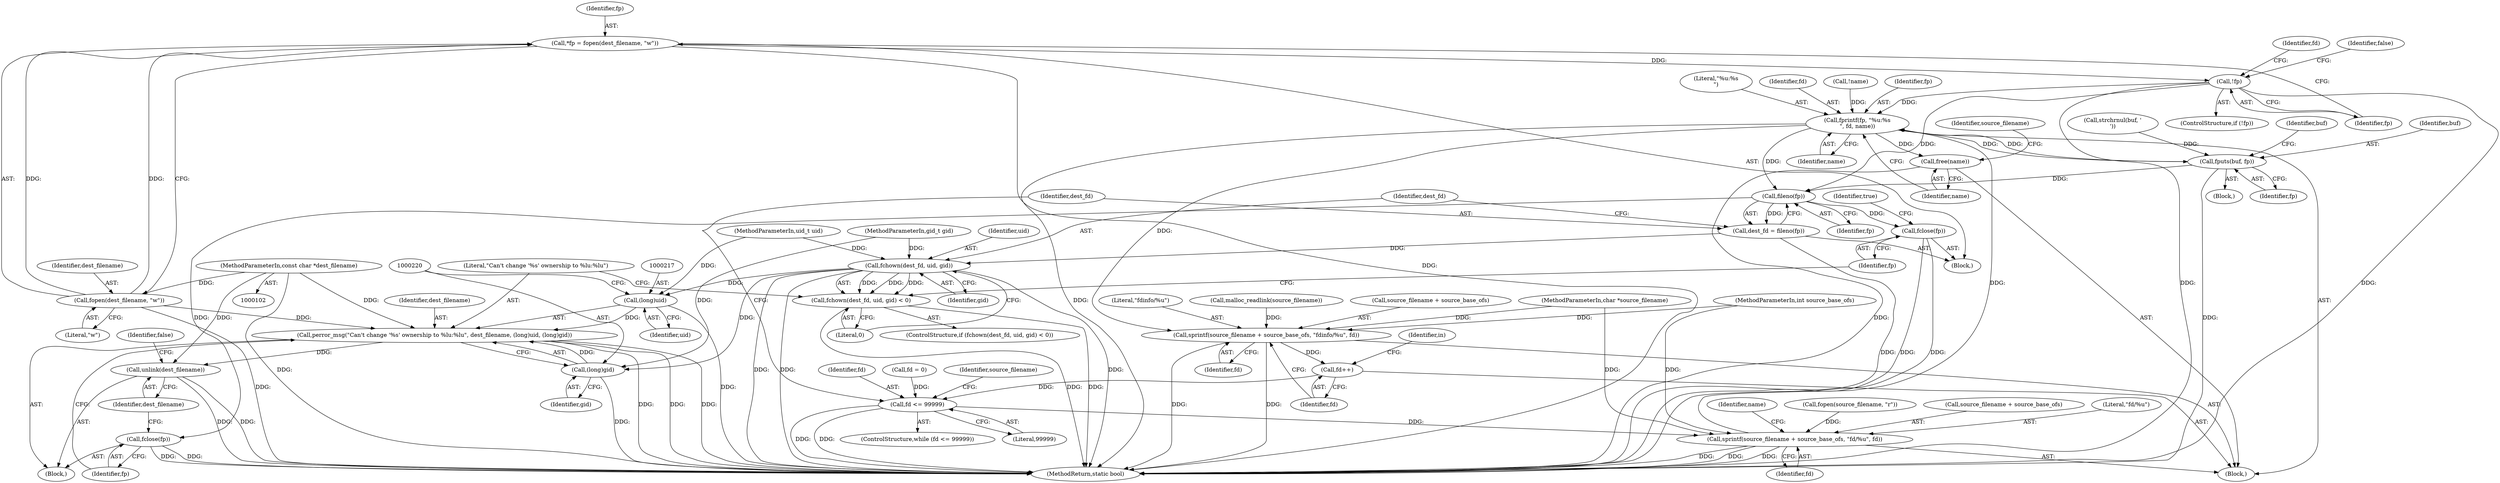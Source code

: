 digraph "0_abrt_d6e2f6f128cef4c21cb80941ae674c9842681aa7@API" {
"1000110" [label="(Call,*fp = fopen(dest_filename, \"w\"))"];
"1000112" [label="(Call,fopen(dest_filename, \"w\"))"];
"1000103" [label="(MethodParameterIn,const char *dest_filename)"];
"1000116" [label="(Call,!fp)"];
"1000144" [label="(Call,fprintf(fp, \"%u:%s\n\", fd, name))"];
"1000149" [label="(Call,free(name))"];
"1000151" [label="(Call,sprintf(source_filename + source_base_ofs, \"fdinfo/%u\", fd))"];
"1000157" [label="(Call,fd++)"];
"1000125" [label="(Call,fd <= 99999)"];
"1000129" [label="(Call,sprintf(source_filename + source_base_ofs, \"fd/%u\", fd))"];
"1000195" [label="(Call,fputs(buf, fp))"];
"1000203" [label="(Call,fileno(fp))"];
"1000201" [label="(Call,dest_fd = fileno(fp))"];
"1000207" [label="(Call,fchown(dest_fd, uid, gid))"];
"1000206" [label="(Call,fchown(dest_fd, uid, gid) < 0)"];
"1000216" [label="(Call,(long)uid)"];
"1000213" [label="(Call,perror_msg(\"Can't change '%s' ownership to %lu:%lu\", dest_filename, (long)uid, (long)gid))"];
"1000224" [label="(Call,unlink(dest_filename))"];
"1000219" [label="(Call,(long)gid)"];
"1000222" [label="(Call,fclose(fp))"];
"1000228" [label="(Call,fclose(fp))"];
"1000110" [label="(Call,*fp = fopen(dest_filename, \"w\"))"];
"1000202" [label="(Identifier,dest_fd)"];
"1000128" [label="(Block,)"];
"1000137" [label="(Identifier,name)"];
"1000182" [label="(Call,strchrnul(buf, '\n'))"];
"1000208" [label="(Identifier,dest_fd)"];
"1000113" [label="(Identifier,dest_filename)"];
"1000158" [label="(Identifier,fd)"];
"1000212" [label="(Block,)"];
"1000162" [label="(Call,fopen(source_filename, \"r\"))"];
"1000227" [label="(Identifier,false)"];
"1000178" [label="(Block,)"];
"1000223" [label="(Identifier,fp)"];
"1000112" [label="(Call,fopen(dest_filename, \"w\"))"];
"1000232" [label="(MethodReturn,static bool)"];
"1000153" [label="(Identifier,source_filename)"];
"1000210" [label="(Identifier,gid)"];
"1000107" [label="(MethodParameterIn,gid_t gid)"];
"1000151" [label="(Call,sprintf(source_filename + source_base_ofs, \"fdinfo/%u\", fd))"];
"1000224" [label="(Call,unlink(dest_filename))"];
"1000147" [label="(Identifier,fd)"];
"1000119" [label="(Identifier,false)"];
"1000116" [label="(Call,!fp)"];
"1000207" [label="(Call,fchown(dest_fd, uid, gid))"];
"1000106" [label="(MethodParameterIn,uid_t uid)"];
"1000172" [label="(Identifier,buf)"];
"1000124" [label="(ControlStructure,while (fd <= 99999))"];
"1000130" [label="(Call,source_filename + source_base_ofs)"];
"1000214" [label="(Literal,\"Can't change '%s' ownership to %lu:%lu\")"];
"1000131" [label="(Identifier,source_filename)"];
"1000213" [label="(Call,perror_msg(\"Can't change '%s' ownership to %lu:%lu\", dest_filename, (long)uid, (long)gid))"];
"1000197" [label="(Identifier,fp)"];
"1000228" [label="(Call,fclose(fp))"];
"1000218" [label="(Identifier,uid)"];
"1000122" [label="(Identifier,fd)"];
"1000215" [label="(Identifier,dest_filename)"];
"1000133" [label="(Literal,\"fd/%u\")"];
"1000126" [label="(Identifier,fd)"];
"1000216" [label="(Call,(long)uid)"];
"1000219" [label="(Call,(long)gid)"];
"1000222" [label="(Call,fclose(fp))"];
"1000231" [label="(Identifier,true)"];
"1000127" [label="(Literal,99999)"];
"1000161" [label="(Identifier,in)"];
"1000141" [label="(Call,!name)"];
"1000155" [label="(Literal,\"fdinfo/%u\")"];
"1000203" [label="(Call,fileno(fp))"];
"1000196" [label="(Identifier,buf)"];
"1000111" [label="(Identifier,fp)"];
"1000152" [label="(Call,source_filename + source_base_ofs)"];
"1000115" [label="(ControlStructure,if (!fp))"];
"1000157" [label="(Call,fd++)"];
"1000225" [label="(Identifier,dest_filename)"];
"1000211" [label="(Literal,0)"];
"1000204" [label="(Identifier,fp)"];
"1000149" [label="(Call,free(name))"];
"1000145" [label="(Identifier,fp)"];
"1000156" [label="(Identifier,fd)"];
"1000105" [label="(MethodParameterIn,int source_base_ofs)"];
"1000134" [label="(Identifier,fd)"];
"1000117" [label="(Identifier,fp)"];
"1000221" [label="(Identifier,gid)"];
"1000121" [label="(Call,fd = 0)"];
"1000129" [label="(Call,sprintf(source_filename + source_base_ofs, \"fd/%u\", fd))"];
"1000103" [label="(MethodParameterIn,const char *dest_filename)"];
"1000144" [label="(Call,fprintf(fp, \"%u:%s\n\", fd, name))"];
"1000114" [label="(Literal,\"w\")"];
"1000104" [label="(MethodParameterIn,char *source_filename)"];
"1000150" [label="(Identifier,name)"];
"1000201" [label="(Call,dest_fd = fileno(fp))"];
"1000205" [label="(ControlStructure,if (fchown(dest_fd, uid, gid) < 0))"];
"1000146" [label="(Literal,\"%u:%s\n\")"];
"1000108" [label="(Block,)"];
"1000125" [label="(Call,fd <= 99999)"];
"1000206" [label="(Call,fchown(dest_fd, uid, gid) < 0)"];
"1000229" [label="(Identifier,fp)"];
"1000195" [label="(Call,fputs(buf, fp))"];
"1000148" [label="(Identifier,name)"];
"1000209" [label="(Identifier,uid)"];
"1000138" [label="(Call,malloc_readlink(source_filename))"];
"1000110" -> "1000108"  [label="AST: "];
"1000110" -> "1000112"  [label="CFG: "];
"1000111" -> "1000110"  [label="AST: "];
"1000112" -> "1000110"  [label="AST: "];
"1000117" -> "1000110"  [label="CFG: "];
"1000110" -> "1000232"  [label="DDG: "];
"1000112" -> "1000110"  [label="DDG: "];
"1000112" -> "1000110"  [label="DDG: "];
"1000110" -> "1000116"  [label="DDG: "];
"1000112" -> "1000114"  [label="CFG: "];
"1000113" -> "1000112"  [label="AST: "];
"1000114" -> "1000112"  [label="AST: "];
"1000112" -> "1000232"  [label="DDG: "];
"1000103" -> "1000112"  [label="DDG: "];
"1000112" -> "1000213"  [label="DDG: "];
"1000103" -> "1000102"  [label="AST: "];
"1000103" -> "1000232"  [label="DDG: "];
"1000103" -> "1000213"  [label="DDG: "];
"1000103" -> "1000224"  [label="DDG: "];
"1000116" -> "1000115"  [label="AST: "];
"1000116" -> "1000117"  [label="CFG: "];
"1000117" -> "1000116"  [label="AST: "];
"1000119" -> "1000116"  [label="CFG: "];
"1000122" -> "1000116"  [label="CFG: "];
"1000116" -> "1000232"  [label="DDG: "];
"1000116" -> "1000232"  [label="DDG: "];
"1000116" -> "1000144"  [label="DDG: "];
"1000116" -> "1000203"  [label="DDG: "];
"1000144" -> "1000128"  [label="AST: "];
"1000144" -> "1000148"  [label="CFG: "];
"1000145" -> "1000144"  [label="AST: "];
"1000146" -> "1000144"  [label="AST: "];
"1000147" -> "1000144"  [label="AST: "];
"1000148" -> "1000144"  [label="AST: "];
"1000150" -> "1000144"  [label="CFG: "];
"1000144" -> "1000232"  [label="DDG: "];
"1000195" -> "1000144"  [label="DDG: "];
"1000129" -> "1000144"  [label="DDG: "];
"1000141" -> "1000144"  [label="DDG: "];
"1000144" -> "1000149"  [label="DDG: "];
"1000144" -> "1000151"  [label="DDG: "];
"1000144" -> "1000195"  [label="DDG: "];
"1000144" -> "1000203"  [label="DDG: "];
"1000149" -> "1000128"  [label="AST: "];
"1000149" -> "1000150"  [label="CFG: "];
"1000150" -> "1000149"  [label="AST: "];
"1000153" -> "1000149"  [label="CFG: "];
"1000149" -> "1000232"  [label="DDG: "];
"1000151" -> "1000128"  [label="AST: "];
"1000151" -> "1000156"  [label="CFG: "];
"1000152" -> "1000151"  [label="AST: "];
"1000155" -> "1000151"  [label="AST: "];
"1000156" -> "1000151"  [label="AST: "];
"1000158" -> "1000151"  [label="CFG: "];
"1000151" -> "1000232"  [label="DDG: "];
"1000151" -> "1000232"  [label="DDG: "];
"1000138" -> "1000151"  [label="DDG: "];
"1000104" -> "1000151"  [label="DDG: "];
"1000105" -> "1000151"  [label="DDG: "];
"1000151" -> "1000157"  [label="DDG: "];
"1000157" -> "1000128"  [label="AST: "];
"1000157" -> "1000158"  [label="CFG: "];
"1000158" -> "1000157"  [label="AST: "];
"1000161" -> "1000157"  [label="CFG: "];
"1000157" -> "1000125"  [label="DDG: "];
"1000125" -> "1000124"  [label="AST: "];
"1000125" -> "1000127"  [label="CFG: "];
"1000126" -> "1000125"  [label="AST: "];
"1000127" -> "1000125"  [label="AST: "];
"1000131" -> "1000125"  [label="CFG: "];
"1000202" -> "1000125"  [label="CFG: "];
"1000125" -> "1000232"  [label="DDG: "];
"1000125" -> "1000232"  [label="DDG: "];
"1000121" -> "1000125"  [label="DDG: "];
"1000125" -> "1000129"  [label="DDG: "];
"1000129" -> "1000128"  [label="AST: "];
"1000129" -> "1000134"  [label="CFG: "];
"1000130" -> "1000129"  [label="AST: "];
"1000133" -> "1000129"  [label="AST: "];
"1000134" -> "1000129"  [label="AST: "];
"1000137" -> "1000129"  [label="CFG: "];
"1000129" -> "1000232"  [label="DDG: "];
"1000129" -> "1000232"  [label="DDG: "];
"1000129" -> "1000232"  [label="DDG: "];
"1000162" -> "1000129"  [label="DDG: "];
"1000104" -> "1000129"  [label="DDG: "];
"1000105" -> "1000129"  [label="DDG: "];
"1000195" -> "1000178"  [label="AST: "];
"1000195" -> "1000197"  [label="CFG: "];
"1000196" -> "1000195"  [label="AST: "];
"1000197" -> "1000195"  [label="AST: "];
"1000172" -> "1000195"  [label="CFG: "];
"1000195" -> "1000232"  [label="DDG: "];
"1000182" -> "1000195"  [label="DDG: "];
"1000195" -> "1000203"  [label="DDG: "];
"1000203" -> "1000201"  [label="AST: "];
"1000203" -> "1000204"  [label="CFG: "];
"1000204" -> "1000203"  [label="AST: "];
"1000201" -> "1000203"  [label="CFG: "];
"1000203" -> "1000201"  [label="DDG: "];
"1000203" -> "1000222"  [label="DDG: "];
"1000203" -> "1000228"  [label="DDG: "];
"1000201" -> "1000108"  [label="AST: "];
"1000202" -> "1000201"  [label="AST: "];
"1000208" -> "1000201"  [label="CFG: "];
"1000201" -> "1000232"  [label="DDG: "];
"1000201" -> "1000207"  [label="DDG: "];
"1000207" -> "1000206"  [label="AST: "];
"1000207" -> "1000210"  [label="CFG: "];
"1000208" -> "1000207"  [label="AST: "];
"1000209" -> "1000207"  [label="AST: "];
"1000210" -> "1000207"  [label="AST: "];
"1000211" -> "1000207"  [label="CFG: "];
"1000207" -> "1000232"  [label="DDG: "];
"1000207" -> "1000232"  [label="DDG: "];
"1000207" -> "1000232"  [label="DDG: "];
"1000207" -> "1000206"  [label="DDG: "];
"1000207" -> "1000206"  [label="DDG: "];
"1000207" -> "1000206"  [label="DDG: "];
"1000106" -> "1000207"  [label="DDG: "];
"1000107" -> "1000207"  [label="DDG: "];
"1000207" -> "1000216"  [label="DDG: "];
"1000207" -> "1000219"  [label="DDG: "];
"1000206" -> "1000205"  [label="AST: "];
"1000206" -> "1000211"  [label="CFG: "];
"1000211" -> "1000206"  [label="AST: "];
"1000214" -> "1000206"  [label="CFG: "];
"1000229" -> "1000206"  [label="CFG: "];
"1000206" -> "1000232"  [label="DDG: "];
"1000206" -> "1000232"  [label="DDG: "];
"1000216" -> "1000213"  [label="AST: "];
"1000216" -> "1000218"  [label="CFG: "];
"1000217" -> "1000216"  [label="AST: "];
"1000218" -> "1000216"  [label="AST: "];
"1000220" -> "1000216"  [label="CFG: "];
"1000216" -> "1000232"  [label="DDG: "];
"1000216" -> "1000213"  [label="DDG: "];
"1000106" -> "1000216"  [label="DDG: "];
"1000213" -> "1000212"  [label="AST: "];
"1000213" -> "1000219"  [label="CFG: "];
"1000214" -> "1000213"  [label="AST: "];
"1000215" -> "1000213"  [label="AST: "];
"1000219" -> "1000213"  [label="AST: "];
"1000223" -> "1000213"  [label="CFG: "];
"1000213" -> "1000232"  [label="DDG: "];
"1000213" -> "1000232"  [label="DDG: "];
"1000213" -> "1000232"  [label="DDG: "];
"1000219" -> "1000213"  [label="DDG: "];
"1000213" -> "1000224"  [label="DDG: "];
"1000224" -> "1000212"  [label="AST: "];
"1000224" -> "1000225"  [label="CFG: "];
"1000225" -> "1000224"  [label="AST: "];
"1000227" -> "1000224"  [label="CFG: "];
"1000224" -> "1000232"  [label="DDG: "];
"1000224" -> "1000232"  [label="DDG: "];
"1000219" -> "1000221"  [label="CFG: "];
"1000220" -> "1000219"  [label="AST: "];
"1000221" -> "1000219"  [label="AST: "];
"1000219" -> "1000232"  [label="DDG: "];
"1000107" -> "1000219"  [label="DDG: "];
"1000222" -> "1000212"  [label="AST: "];
"1000222" -> "1000223"  [label="CFG: "];
"1000223" -> "1000222"  [label="AST: "];
"1000225" -> "1000222"  [label="CFG: "];
"1000222" -> "1000232"  [label="DDG: "];
"1000222" -> "1000232"  [label="DDG: "];
"1000228" -> "1000108"  [label="AST: "];
"1000228" -> "1000229"  [label="CFG: "];
"1000229" -> "1000228"  [label="AST: "];
"1000231" -> "1000228"  [label="CFG: "];
"1000228" -> "1000232"  [label="DDG: "];
"1000228" -> "1000232"  [label="DDG: "];
}

